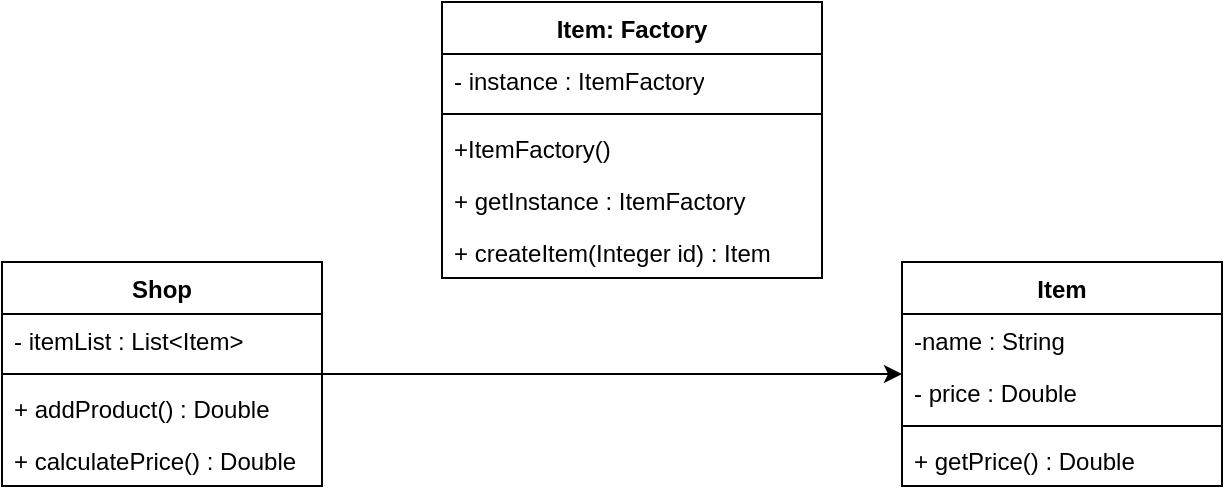 <mxfile version="24.6.4" type="github">
  <diagram name="Página-1" id="nFpcU6hF-jGcX6PZYZ3j">
    <mxGraphModel dx="1194" dy="742" grid="1" gridSize="10" guides="1" tooltips="1" connect="1" arrows="1" fold="1" page="1" pageScale="1" pageWidth="827" pageHeight="1169" math="0" shadow="0">
      <root>
        <mxCell id="0" />
        <mxCell id="1" parent="0" />
        <mxCell id="CrB5WR4I7kMip9iwM5jq-1" value="Shop" style="swimlane;fontStyle=1;align=center;verticalAlign=top;childLayout=stackLayout;horizontal=1;startSize=26;horizontalStack=0;resizeParent=1;resizeParentMax=0;resizeLast=0;collapsible=1;marginBottom=0;whiteSpace=wrap;html=1;" parent="1" vertex="1">
          <mxGeometry x="120" y="170" width="160" height="112" as="geometry" />
        </mxCell>
        <mxCell id="CrB5WR4I7kMip9iwM5jq-2" value="- itemList : List&amp;lt;Item&amp;gt;" style="text;strokeColor=none;fillColor=none;align=left;verticalAlign=top;spacingLeft=4;spacingRight=4;overflow=hidden;rotatable=0;points=[[0,0.5],[1,0.5]];portConstraint=eastwest;whiteSpace=wrap;html=1;" parent="CrB5WR4I7kMip9iwM5jq-1" vertex="1">
          <mxGeometry y="26" width="160" height="26" as="geometry" />
        </mxCell>
        <mxCell id="CrB5WR4I7kMip9iwM5jq-3" value="" style="line;strokeWidth=1;fillColor=none;align=left;verticalAlign=middle;spacingTop=-1;spacingLeft=3;spacingRight=3;rotatable=0;labelPosition=right;points=[];portConstraint=eastwest;strokeColor=inherit;" parent="CrB5WR4I7kMip9iwM5jq-1" vertex="1">
          <mxGeometry y="52" width="160" height="8" as="geometry" />
        </mxCell>
        <mxCell id="CrB5WR4I7kMip9iwM5jq-14" value="+ addProduct() : Double" style="text;strokeColor=none;fillColor=none;align=left;verticalAlign=top;spacingLeft=4;spacingRight=4;overflow=hidden;rotatable=0;points=[[0,0.5],[1,0.5]];portConstraint=eastwest;whiteSpace=wrap;html=1;" parent="CrB5WR4I7kMip9iwM5jq-1" vertex="1">
          <mxGeometry y="60" width="160" height="26" as="geometry" />
        </mxCell>
        <mxCell id="CrB5WR4I7kMip9iwM5jq-4" value="+ calculatePrice() : Double" style="text;strokeColor=none;fillColor=none;align=left;verticalAlign=top;spacingLeft=4;spacingRight=4;overflow=hidden;rotatable=0;points=[[0,0.5],[1,0.5]];portConstraint=eastwest;whiteSpace=wrap;html=1;" parent="CrB5WR4I7kMip9iwM5jq-1" vertex="1">
          <mxGeometry y="86" width="160" height="26" as="geometry" />
        </mxCell>
        <mxCell id="CrB5WR4I7kMip9iwM5jq-5" value="Item: Factory" style="swimlane;fontStyle=1;align=center;verticalAlign=top;childLayout=stackLayout;horizontal=1;startSize=26;horizontalStack=0;resizeParent=1;resizeParentMax=0;resizeLast=0;collapsible=1;marginBottom=0;whiteSpace=wrap;html=1;" parent="1" vertex="1">
          <mxGeometry x="340" y="40" width="190" height="138" as="geometry" />
        </mxCell>
        <mxCell id="CrB5WR4I7kMip9iwM5jq-6" value="- instance : ItemFactory" style="text;strokeColor=none;fillColor=none;align=left;verticalAlign=top;spacingLeft=4;spacingRight=4;overflow=hidden;rotatable=0;points=[[0,0.5],[1,0.5]];portConstraint=eastwest;whiteSpace=wrap;html=1;" parent="CrB5WR4I7kMip9iwM5jq-5" vertex="1">
          <mxGeometry y="26" width="190" height="26" as="geometry" />
        </mxCell>
        <mxCell id="CrB5WR4I7kMip9iwM5jq-7" value="" style="line;strokeWidth=1;fillColor=none;align=left;verticalAlign=middle;spacingTop=-1;spacingLeft=3;spacingRight=3;rotatable=0;labelPosition=right;points=[];portConstraint=eastwest;strokeColor=inherit;" parent="CrB5WR4I7kMip9iwM5jq-5" vertex="1">
          <mxGeometry y="52" width="190" height="8" as="geometry" />
        </mxCell>
        <mxCell id="CrB5WR4I7kMip9iwM5jq-16" value="+ItemFactory()" style="text;strokeColor=none;fillColor=none;align=left;verticalAlign=top;spacingLeft=4;spacingRight=4;overflow=hidden;rotatable=0;points=[[0,0.5],[1,0.5]];portConstraint=eastwest;whiteSpace=wrap;html=1;" parent="CrB5WR4I7kMip9iwM5jq-5" vertex="1">
          <mxGeometry y="60" width="190" height="26" as="geometry" />
        </mxCell>
        <mxCell id="CrB5WR4I7kMip9iwM5jq-8" value="+ getInstance : ItemFactory" style="text;strokeColor=none;fillColor=none;align=left;verticalAlign=top;spacingLeft=4;spacingRight=4;overflow=hidden;rotatable=0;points=[[0,0.5],[1,0.5]];portConstraint=eastwest;whiteSpace=wrap;html=1;" parent="CrB5WR4I7kMip9iwM5jq-5" vertex="1">
          <mxGeometry y="86" width="190" height="26" as="geometry" />
        </mxCell>
        <mxCell id="CrB5WR4I7kMip9iwM5jq-17" value="+ createItem(Integer id) : Item" style="text;strokeColor=none;fillColor=none;align=left;verticalAlign=top;spacingLeft=4;spacingRight=4;overflow=hidden;rotatable=0;points=[[0,0.5],[1,0.5]];portConstraint=eastwest;whiteSpace=wrap;html=1;" parent="CrB5WR4I7kMip9iwM5jq-5" vertex="1">
          <mxGeometry y="112" width="190" height="26" as="geometry" />
        </mxCell>
        <mxCell id="CrB5WR4I7kMip9iwM5jq-9" value="Item" style="swimlane;fontStyle=1;align=center;verticalAlign=top;childLayout=stackLayout;horizontal=1;startSize=26;horizontalStack=0;resizeParent=1;resizeParentMax=0;resizeLast=0;collapsible=1;marginBottom=0;whiteSpace=wrap;html=1;" parent="1" vertex="1">
          <mxGeometry x="570" y="170" width="160" height="112" as="geometry" />
        </mxCell>
        <mxCell id="CrB5WR4I7kMip9iwM5jq-10" value="-name : String" style="text;strokeColor=none;fillColor=none;align=left;verticalAlign=top;spacingLeft=4;spacingRight=4;overflow=hidden;rotatable=0;points=[[0,0.5],[1,0.5]];portConstraint=eastwest;whiteSpace=wrap;html=1;" parent="CrB5WR4I7kMip9iwM5jq-9" vertex="1">
          <mxGeometry y="26" width="160" height="26" as="geometry" />
        </mxCell>
        <mxCell id="CrB5WR4I7kMip9iwM5jq-13" value="- price : Double" style="text;strokeColor=none;fillColor=none;align=left;verticalAlign=top;spacingLeft=4;spacingRight=4;overflow=hidden;rotatable=0;points=[[0,0.5],[1,0.5]];portConstraint=eastwest;whiteSpace=wrap;html=1;" parent="CrB5WR4I7kMip9iwM5jq-9" vertex="1">
          <mxGeometry y="52" width="160" height="26" as="geometry" />
        </mxCell>
        <mxCell id="CrB5WR4I7kMip9iwM5jq-11" value="" style="line;strokeWidth=1;fillColor=none;align=left;verticalAlign=middle;spacingTop=-1;spacingLeft=3;spacingRight=3;rotatable=0;labelPosition=right;points=[];portConstraint=eastwest;strokeColor=inherit;" parent="CrB5WR4I7kMip9iwM5jq-9" vertex="1">
          <mxGeometry y="78" width="160" height="8" as="geometry" />
        </mxCell>
        <mxCell id="CrB5WR4I7kMip9iwM5jq-12" value="+ getPrice() : Double" style="text;strokeColor=none;fillColor=none;align=left;verticalAlign=top;spacingLeft=4;spacingRight=4;overflow=hidden;rotatable=0;points=[[0,0.5],[1,0.5]];portConstraint=eastwest;whiteSpace=wrap;html=1;" parent="CrB5WR4I7kMip9iwM5jq-9" vertex="1">
          <mxGeometry y="86" width="160" height="26" as="geometry" />
        </mxCell>
        <mxCell id="CrB5WR4I7kMip9iwM5jq-15" style="edgeStyle=orthogonalEdgeStyle;rounded=0;orthogonalLoop=1;jettySize=auto;html=1;" parent="1" source="CrB5WR4I7kMip9iwM5jq-1" edge="1">
          <mxGeometry relative="1" as="geometry">
            <mxPoint x="570" y="226" as="targetPoint" />
          </mxGeometry>
        </mxCell>
      </root>
    </mxGraphModel>
  </diagram>
</mxfile>
